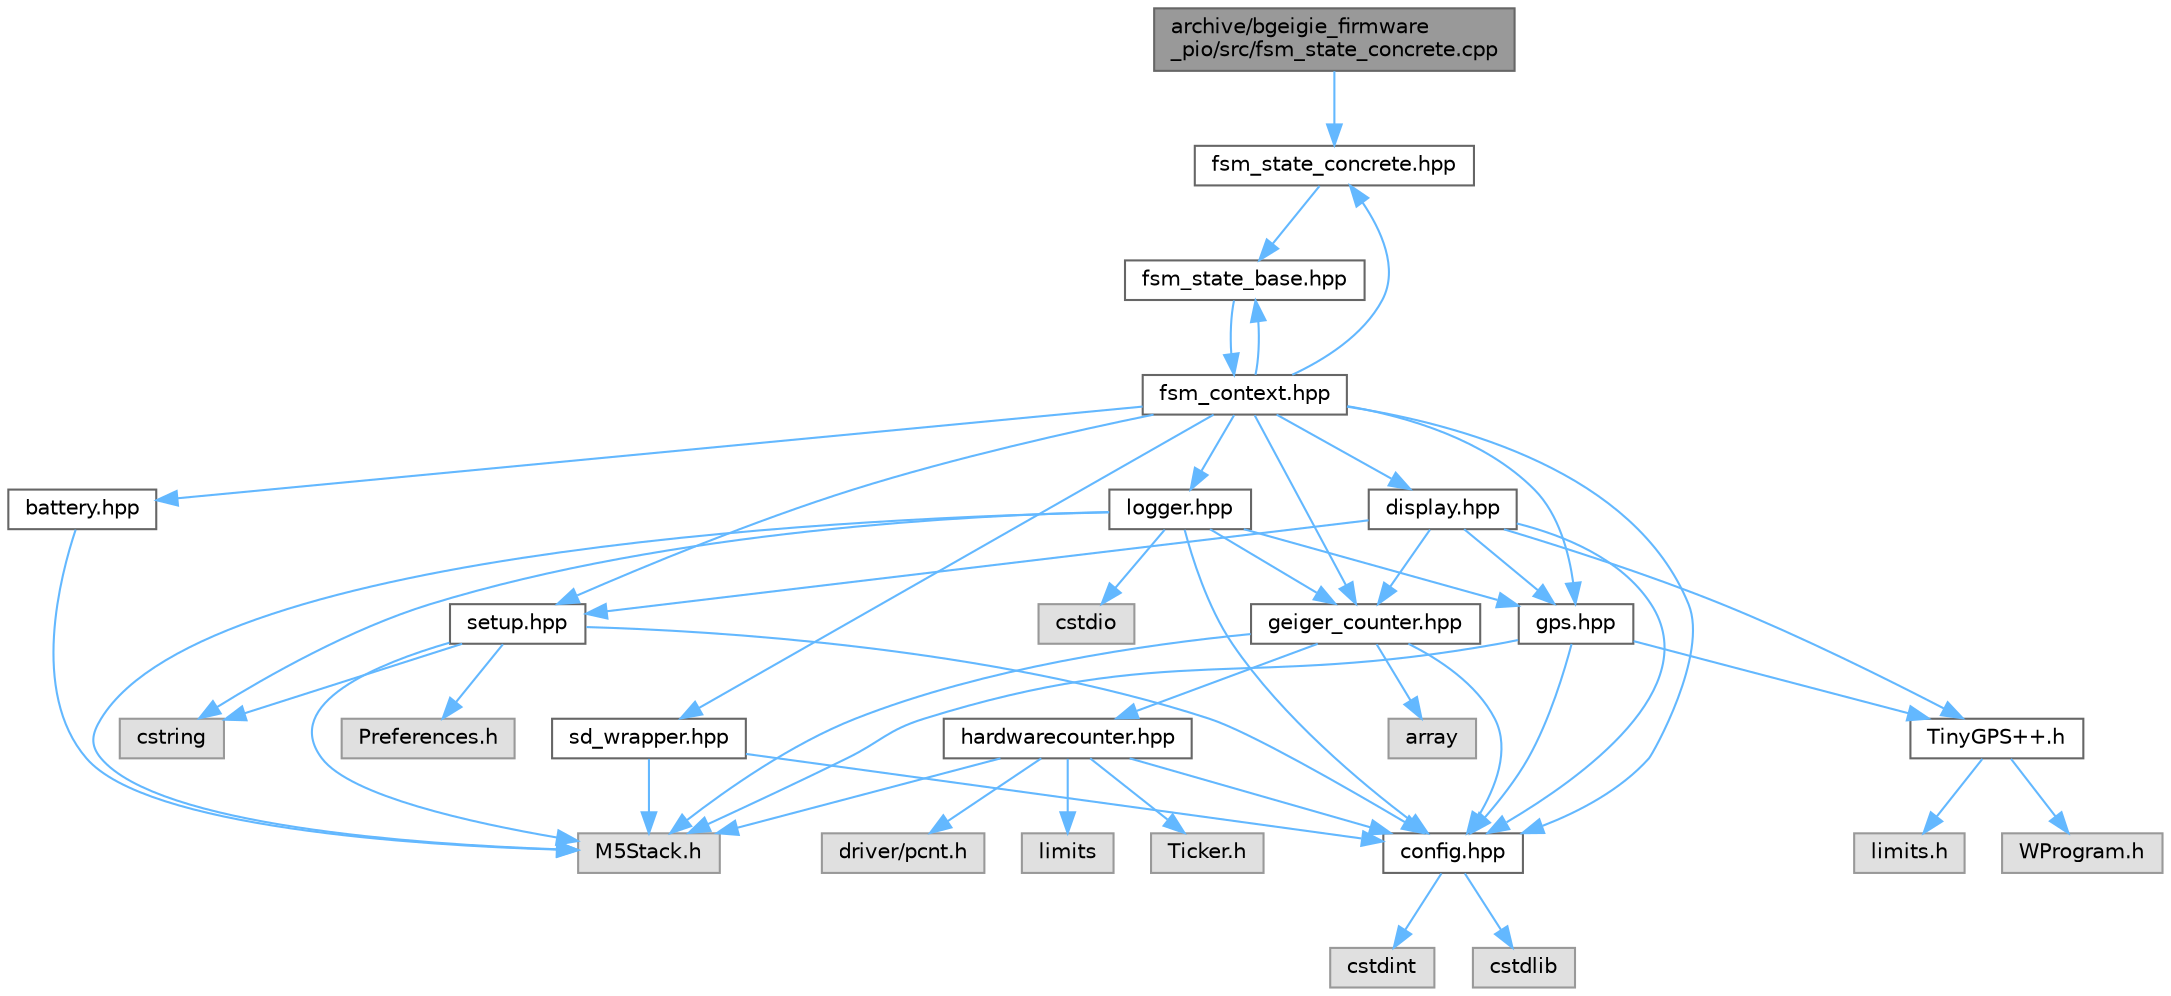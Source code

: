 digraph "archive/bgeigie_firmware_pio/src/fsm_state_concrete.cpp"
{
 // LATEX_PDF_SIZE
  bgcolor="transparent";
  edge [fontname=Helvetica,fontsize=10,labelfontname=Helvetica,labelfontsize=10];
  node [fontname=Helvetica,fontsize=10,shape=box,height=0.2,width=0.4];
  Node1 [id="Node000001",label="archive/bgeigie_firmware\l_pio/src/fsm_state_concrete.cpp",height=0.2,width=0.4,color="gray40", fillcolor="grey60", style="filled", fontcolor="black",tooltip=" "];
  Node1 -> Node2 [id="edge48_Node000001_Node000002",color="steelblue1",style="solid",tooltip=" "];
  Node2 [id="Node000002",label="fsm_state_concrete.hpp",height=0.2,width=0.4,color="grey40", fillcolor="white", style="filled",URL="$src_2fsm__state__concrete_8hpp.html",tooltip=" "];
  Node2 -> Node3 [id="edge49_Node000002_Node000003",color="steelblue1",style="solid",tooltip=" "];
  Node3 [id="Node000003",label="fsm_state_base.hpp",height=0.2,width=0.4,color="grey40", fillcolor="white", style="filled",URL="$src_2fsm__state__base_8hpp.html",tooltip=" "];
  Node3 -> Node4 [id="edge50_Node000003_Node000004",color="steelblue1",style="solid",tooltip=" "];
  Node4 [id="Node000004",label="fsm_context.hpp",height=0.2,width=0.4,color="grey40", fillcolor="white", style="filled",URL="$src_2fsm__context_8hpp.html",tooltip=" "];
  Node4 -> Node5 [id="edge51_Node000004_Node000005",color="steelblue1",style="solid",tooltip=" "];
  Node5 [id="Node000005",label="config.hpp",height=0.2,width=0.4,color="grey40", fillcolor="white", style="filled",URL="$src_2config_8hpp.html",tooltip=" "];
  Node5 -> Node6 [id="edge52_Node000005_Node000006",color="steelblue1",style="solid",tooltip=" "];
  Node6 [id="Node000006",label="cstdint",height=0.2,width=0.4,color="grey60", fillcolor="#E0E0E0", style="filled",tooltip=" "];
  Node5 -> Node7 [id="edge53_Node000005_Node000007",color="steelblue1",style="solid",tooltip=" "];
  Node7 [id="Node000007",label="cstdlib",height=0.2,width=0.4,color="grey60", fillcolor="#E0E0E0", style="filled",tooltip=" "];
  Node4 -> Node8 [id="edge54_Node000004_Node000008",color="steelblue1",style="solid",tooltip=" "];
  Node8 [id="Node000008",label="battery.hpp",height=0.2,width=0.4,color="grey40", fillcolor="white", style="filled",URL="$src_2battery_8hpp.html",tooltip=" "];
  Node8 -> Node9 [id="edge55_Node000008_Node000009",color="steelblue1",style="solid",tooltip=" "];
  Node9 [id="Node000009",label="M5Stack.h",height=0.2,width=0.4,color="grey60", fillcolor="#E0E0E0", style="filled",tooltip=" "];
  Node4 -> Node10 [id="edge56_Node000004_Node000010",color="steelblue1",style="solid",tooltip=" "];
  Node10 [id="Node000010",label="geiger_counter.hpp",height=0.2,width=0.4,color="grey40", fillcolor="white", style="filled",URL="$src_2geiger__counter_8hpp.html",tooltip=" "];
  Node10 -> Node11 [id="edge57_Node000010_Node000011",color="steelblue1",style="solid",tooltip=" "];
  Node11 [id="Node000011",label="array",height=0.2,width=0.4,color="grey60", fillcolor="#E0E0E0", style="filled",tooltip=" "];
  Node10 -> Node9 [id="edge58_Node000010_Node000009",color="steelblue1",style="solid",tooltip=" "];
  Node10 -> Node5 [id="edge59_Node000010_Node000005",color="steelblue1",style="solid",tooltip=" "];
  Node10 -> Node12 [id="edge60_Node000010_Node000012",color="steelblue1",style="solid",tooltip=" "];
  Node12 [id="Node000012",label="hardwarecounter.hpp",height=0.2,width=0.4,color="grey40", fillcolor="white", style="filled",URL="$src_2hardwarecounter_8hpp.html",tooltip=" "];
  Node12 -> Node13 [id="edge61_Node000012_Node000013",color="steelblue1",style="solid",tooltip=" "];
  Node13 [id="Node000013",label="limits",height=0.2,width=0.4,color="grey60", fillcolor="#E0E0E0", style="filled",tooltip=" "];
  Node12 -> Node9 [id="edge62_Node000012_Node000009",color="steelblue1",style="solid",tooltip=" "];
  Node12 -> Node14 [id="edge63_Node000012_Node000014",color="steelblue1",style="solid",tooltip=" "];
  Node14 [id="Node000014",label="Ticker.h",height=0.2,width=0.4,color="grey60", fillcolor="#E0E0E0", style="filled",tooltip=" "];
  Node12 -> Node15 [id="edge64_Node000012_Node000015",color="steelblue1",style="solid",tooltip=" "];
  Node15 [id="Node000015",label="driver/pcnt.h",height=0.2,width=0.4,color="grey60", fillcolor="#E0E0E0", style="filled",tooltip=" "];
  Node12 -> Node5 [id="edge65_Node000012_Node000005",color="steelblue1",style="solid",tooltip=" "];
  Node4 -> Node16 [id="edge66_Node000004_Node000016",color="steelblue1",style="solid",tooltip=" "];
  Node16 [id="Node000016",label="gps.hpp",height=0.2,width=0.4,color="grey40", fillcolor="white", style="filled",URL="$src_2gps_8hpp.html",tooltip=" "];
  Node16 -> Node9 [id="edge67_Node000016_Node000009",color="steelblue1",style="solid",tooltip=" "];
  Node16 -> Node17 [id="edge68_Node000016_Node000017",color="steelblue1",style="solid",tooltip=" "];
  Node17 [id="Node000017",label="TinyGPS++.h",height=0.2,width=0.4,color="grey40", fillcolor="white", style="filled",URL="$src_2_tiny_g_p_s_09_09_8h.html",tooltip=" "];
  Node17 -> Node18 [id="edge69_Node000017_Node000018",color="steelblue1",style="solid",tooltip=" "];
  Node18 [id="Node000018",label="WProgram.h",height=0.2,width=0.4,color="grey60", fillcolor="#E0E0E0", style="filled",tooltip=" "];
  Node17 -> Node19 [id="edge70_Node000017_Node000019",color="steelblue1",style="solid",tooltip=" "];
  Node19 [id="Node000019",label="limits.h",height=0.2,width=0.4,color="grey60", fillcolor="#E0E0E0", style="filled",tooltip=" "];
  Node16 -> Node5 [id="edge71_Node000016_Node000005",color="steelblue1",style="solid",tooltip=" "];
  Node4 -> Node20 [id="edge72_Node000004_Node000020",color="steelblue1",style="solid",tooltip=" "];
  Node20 [id="Node000020",label="setup.hpp",height=0.2,width=0.4,color="grey40", fillcolor="white", style="filled",URL="$src_2setup_8hpp.html",tooltip=" "];
  Node20 -> Node21 [id="edge73_Node000020_Node000021",color="steelblue1",style="solid",tooltip=" "];
  Node21 [id="Node000021",label="cstring",height=0.2,width=0.4,color="grey60", fillcolor="#E0E0E0", style="filled",tooltip=" "];
  Node20 -> Node9 [id="edge74_Node000020_Node000009",color="steelblue1",style="solid",tooltip=" "];
  Node20 -> Node5 [id="edge75_Node000020_Node000005",color="steelblue1",style="solid",tooltip=" "];
  Node20 -> Node22 [id="edge76_Node000020_Node000022",color="steelblue1",style="solid",tooltip=" "];
  Node22 [id="Node000022",label="Preferences.h",height=0.2,width=0.4,color="grey60", fillcolor="#E0E0E0", style="filled",tooltip=" "];
  Node4 -> Node23 [id="edge77_Node000004_Node000023",color="steelblue1",style="solid",tooltip=" "];
  Node23 [id="Node000023",label="display.hpp",height=0.2,width=0.4,color="grey40", fillcolor="white", style="filled",URL="$src_2display_8hpp.html",tooltip=" "];
  Node23 -> Node17 [id="edge78_Node000023_Node000017",color="steelblue1",style="solid",tooltip=" "];
  Node23 -> Node5 [id="edge79_Node000023_Node000005",color="steelblue1",style="solid",tooltip=" "];
  Node23 -> Node20 [id="edge80_Node000023_Node000020",color="steelblue1",style="solid",tooltip=" "];
  Node23 -> Node16 [id="edge81_Node000023_Node000016",color="steelblue1",style="solid",tooltip=" "];
  Node23 -> Node10 [id="edge82_Node000023_Node000010",color="steelblue1",style="solid",tooltip=" "];
  Node4 -> Node24 [id="edge83_Node000004_Node000024",color="steelblue1",style="solid",tooltip=" "];
  Node24 [id="Node000024",label="logger.hpp",height=0.2,width=0.4,color="grey40", fillcolor="white", style="filled",URL="$src_2logger_8hpp.html",tooltip=" "];
  Node24 -> Node9 [id="edge84_Node000024_Node000009",color="steelblue1",style="solid",tooltip=" "];
  Node24 -> Node5 [id="edge85_Node000024_Node000005",color="steelblue1",style="solid",tooltip=" "];
  Node24 -> Node25 [id="edge86_Node000024_Node000025",color="steelblue1",style="solid",tooltip=" "];
  Node25 [id="Node000025",label="cstdio",height=0.2,width=0.4,color="grey60", fillcolor="#E0E0E0", style="filled",tooltip=" "];
  Node24 -> Node21 [id="edge87_Node000024_Node000021",color="steelblue1",style="solid",tooltip=" "];
  Node24 -> Node16 [id="edge88_Node000024_Node000016",color="steelblue1",style="solid",tooltip=" "];
  Node24 -> Node10 [id="edge89_Node000024_Node000010",color="steelblue1",style="solid",tooltip=" "];
  Node4 -> Node26 [id="edge90_Node000004_Node000026",color="steelblue1",style="solid",tooltip=" "];
  Node26 [id="Node000026",label="sd_wrapper.hpp",height=0.2,width=0.4,color="grey40", fillcolor="white", style="filled",URL="$src_2sd__wrapper_8hpp.html",tooltip=" "];
  Node26 -> Node9 [id="edge91_Node000026_Node000009",color="steelblue1",style="solid",tooltip=" "];
  Node26 -> Node5 [id="edge92_Node000026_Node000005",color="steelblue1",style="solid",tooltip=" "];
  Node4 -> Node3 [id="edge93_Node000004_Node000003",color="steelblue1",style="solid",tooltip=" "];
  Node4 -> Node2 [id="edge94_Node000004_Node000002",color="steelblue1",style="solid",tooltip=" "];
}
